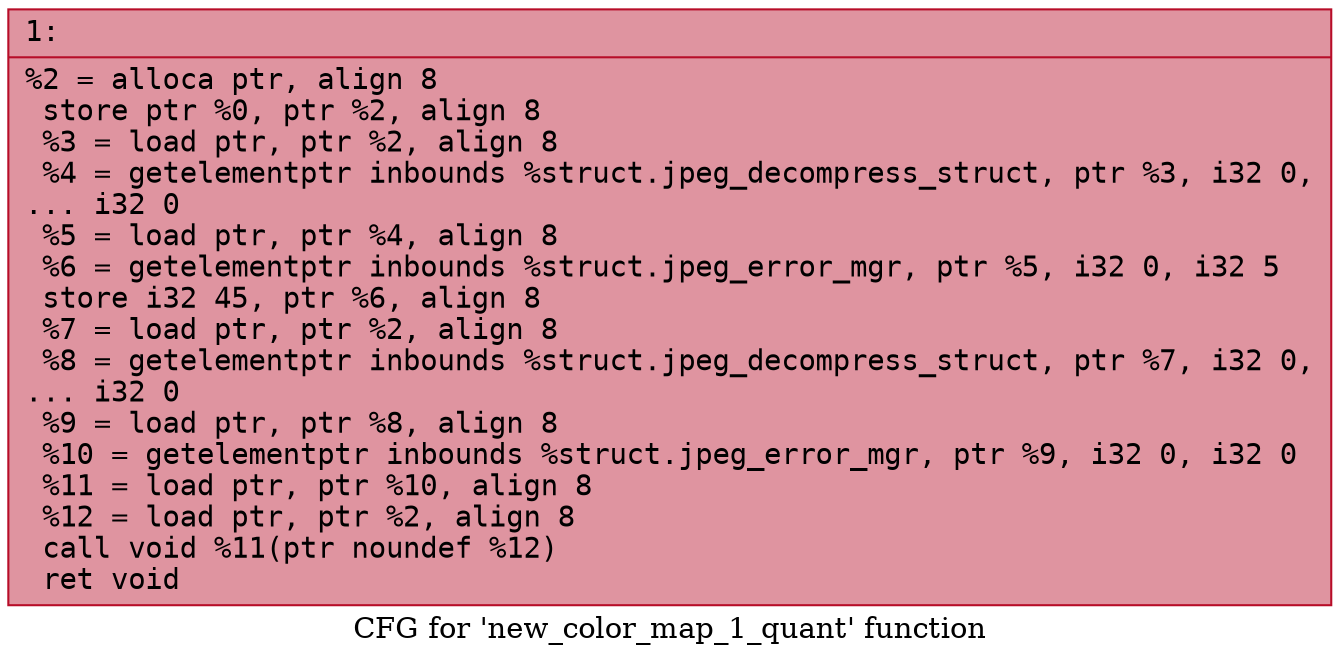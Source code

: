 digraph "CFG for 'new_color_map_1_quant' function" {
	label="CFG for 'new_color_map_1_quant' function";

	Node0x600002352a30 [shape=record,color="#b70d28ff", style=filled, fillcolor="#b70d2870" fontname="Courier",label="{1:\l|  %2 = alloca ptr, align 8\l  store ptr %0, ptr %2, align 8\l  %3 = load ptr, ptr %2, align 8\l  %4 = getelementptr inbounds %struct.jpeg_decompress_struct, ptr %3, i32 0,\l... i32 0\l  %5 = load ptr, ptr %4, align 8\l  %6 = getelementptr inbounds %struct.jpeg_error_mgr, ptr %5, i32 0, i32 5\l  store i32 45, ptr %6, align 8\l  %7 = load ptr, ptr %2, align 8\l  %8 = getelementptr inbounds %struct.jpeg_decompress_struct, ptr %7, i32 0,\l... i32 0\l  %9 = load ptr, ptr %8, align 8\l  %10 = getelementptr inbounds %struct.jpeg_error_mgr, ptr %9, i32 0, i32 0\l  %11 = load ptr, ptr %10, align 8\l  %12 = load ptr, ptr %2, align 8\l  call void %11(ptr noundef %12)\l  ret void\l}"];
}
